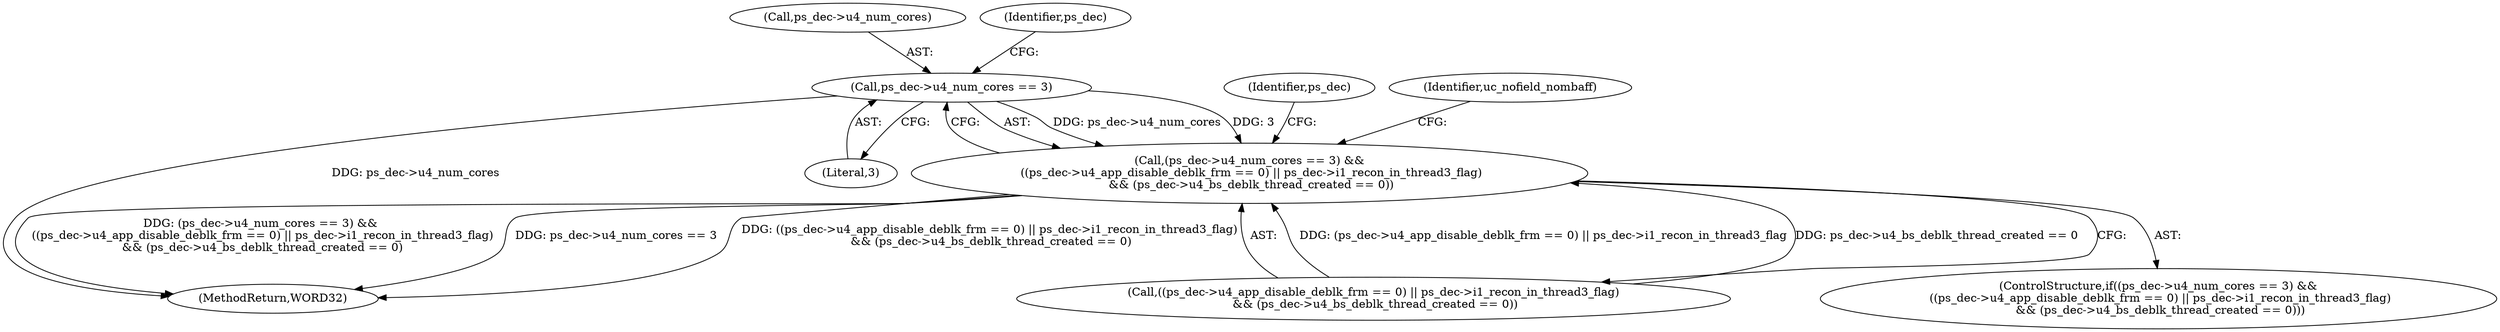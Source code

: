 digraph "0_Android_a78887bcffbc2995cf9ed72e0697acf560875e9e_2@pointer" {
"1001660" [label="(Call,ps_dec->u4_num_cores == 3)"];
"1001659" [label="(Call,(ps_dec->u4_num_cores == 3) &&\n ((ps_dec->u4_app_disable_deblk_frm == 0) || ps_dec->i1_recon_in_thread3_flag)\n && (ps_dec->u4_bs_deblk_thread_created == 0))"];
"1001664" [label="(Literal,3)"];
"1001659" [label="(Call,(ps_dec->u4_num_cores == 3) &&\n ((ps_dec->u4_app_disable_deblk_frm == 0) || ps_dec->i1_recon_in_thread3_flag)\n && (ps_dec->u4_bs_deblk_thread_created == 0))"];
"1001658" [label="(ControlStructure,if((ps_dec->u4_num_cores == 3) &&\n ((ps_dec->u4_app_disable_deblk_frm == 0) || ps_dec->i1_recon_in_thread3_flag)\n && (ps_dec->u4_bs_deblk_thread_created == 0)))"];
"1001683" [label="(Identifier,ps_dec)"];
"1002571" [label="(MethodReturn,WORD32)"];
"1001705" [label="(Identifier,uc_nofield_nombaff)"];
"1001665" [label="(Call,((ps_dec->u4_app_disable_deblk_frm == 0) || ps_dec->i1_recon_in_thread3_flag)\n && (ps_dec->u4_bs_deblk_thread_created == 0))"];
"1001661" [label="(Call,ps_dec->u4_num_cores)"];
"1001660" [label="(Call,ps_dec->u4_num_cores == 3)"];
"1001669" [label="(Identifier,ps_dec)"];
"1001660" -> "1001659"  [label="AST: "];
"1001660" -> "1001664"  [label="CFG: "];
"1001661" -> "1001660"  [label="AST: "];
"1001664" -> "1001660"  [label="AST: "];
"1001669" -> "1001660"  [label="CFG: "];
"1001659" -> "1001660"  [label="CFG: "];
"1001660" -> "1002571"  [label="DDG: ps_dec->u4_num_cores"];
"1001660" -> "1001659"  [label="DDG: ps_dec->u4_num_cores"];
"1001660" -> "1001659"  [label="DDG: 3"];
"1001659" -> "1001658"  [label="AST: "];
"1001659" -> "1001665"  [label="CFG: "];
"1001665" -> "1001659"  [label="AST: "];
"1001683" -> "1001659"  [label="CFG: "];
"1001705" -> "1001659"  [label="CFG: "];
"1001659" -> "1002571"  [label="DDG: ps_dec->u4_num_cores == 3"];
"1001659" -> "1002571"  [label="DDG: ((ps_dec->u4_app_disable_deblk_frm == 0) || ps_dec->i1_recon_in_thread3_flag)\n && (ps_dec->u4_bs_deblk_thread_created == 0)"];
"1001659" -> "1002571"  [label="DDG: (ps_dec->u4_num_cores == 3) &&\n ((ps_dec->u4_app_disable_deblk_frm == 0) || ps_dec->i1_recon_in_thread3_flag)\n && (ps_dec->u4_bs_deblk_thread_created == 0)"];
"1001665" -> "1001659"  [label="DDG: (ps_dec->u4_app_disable_deblk_frm == 0) || ps_dec->i1_recon_in_thread3_flag"];
"1001665" -> "1001659"  [label="DDG: ps_dec->u4_bs_deblk_thread_created == 0"];
}
